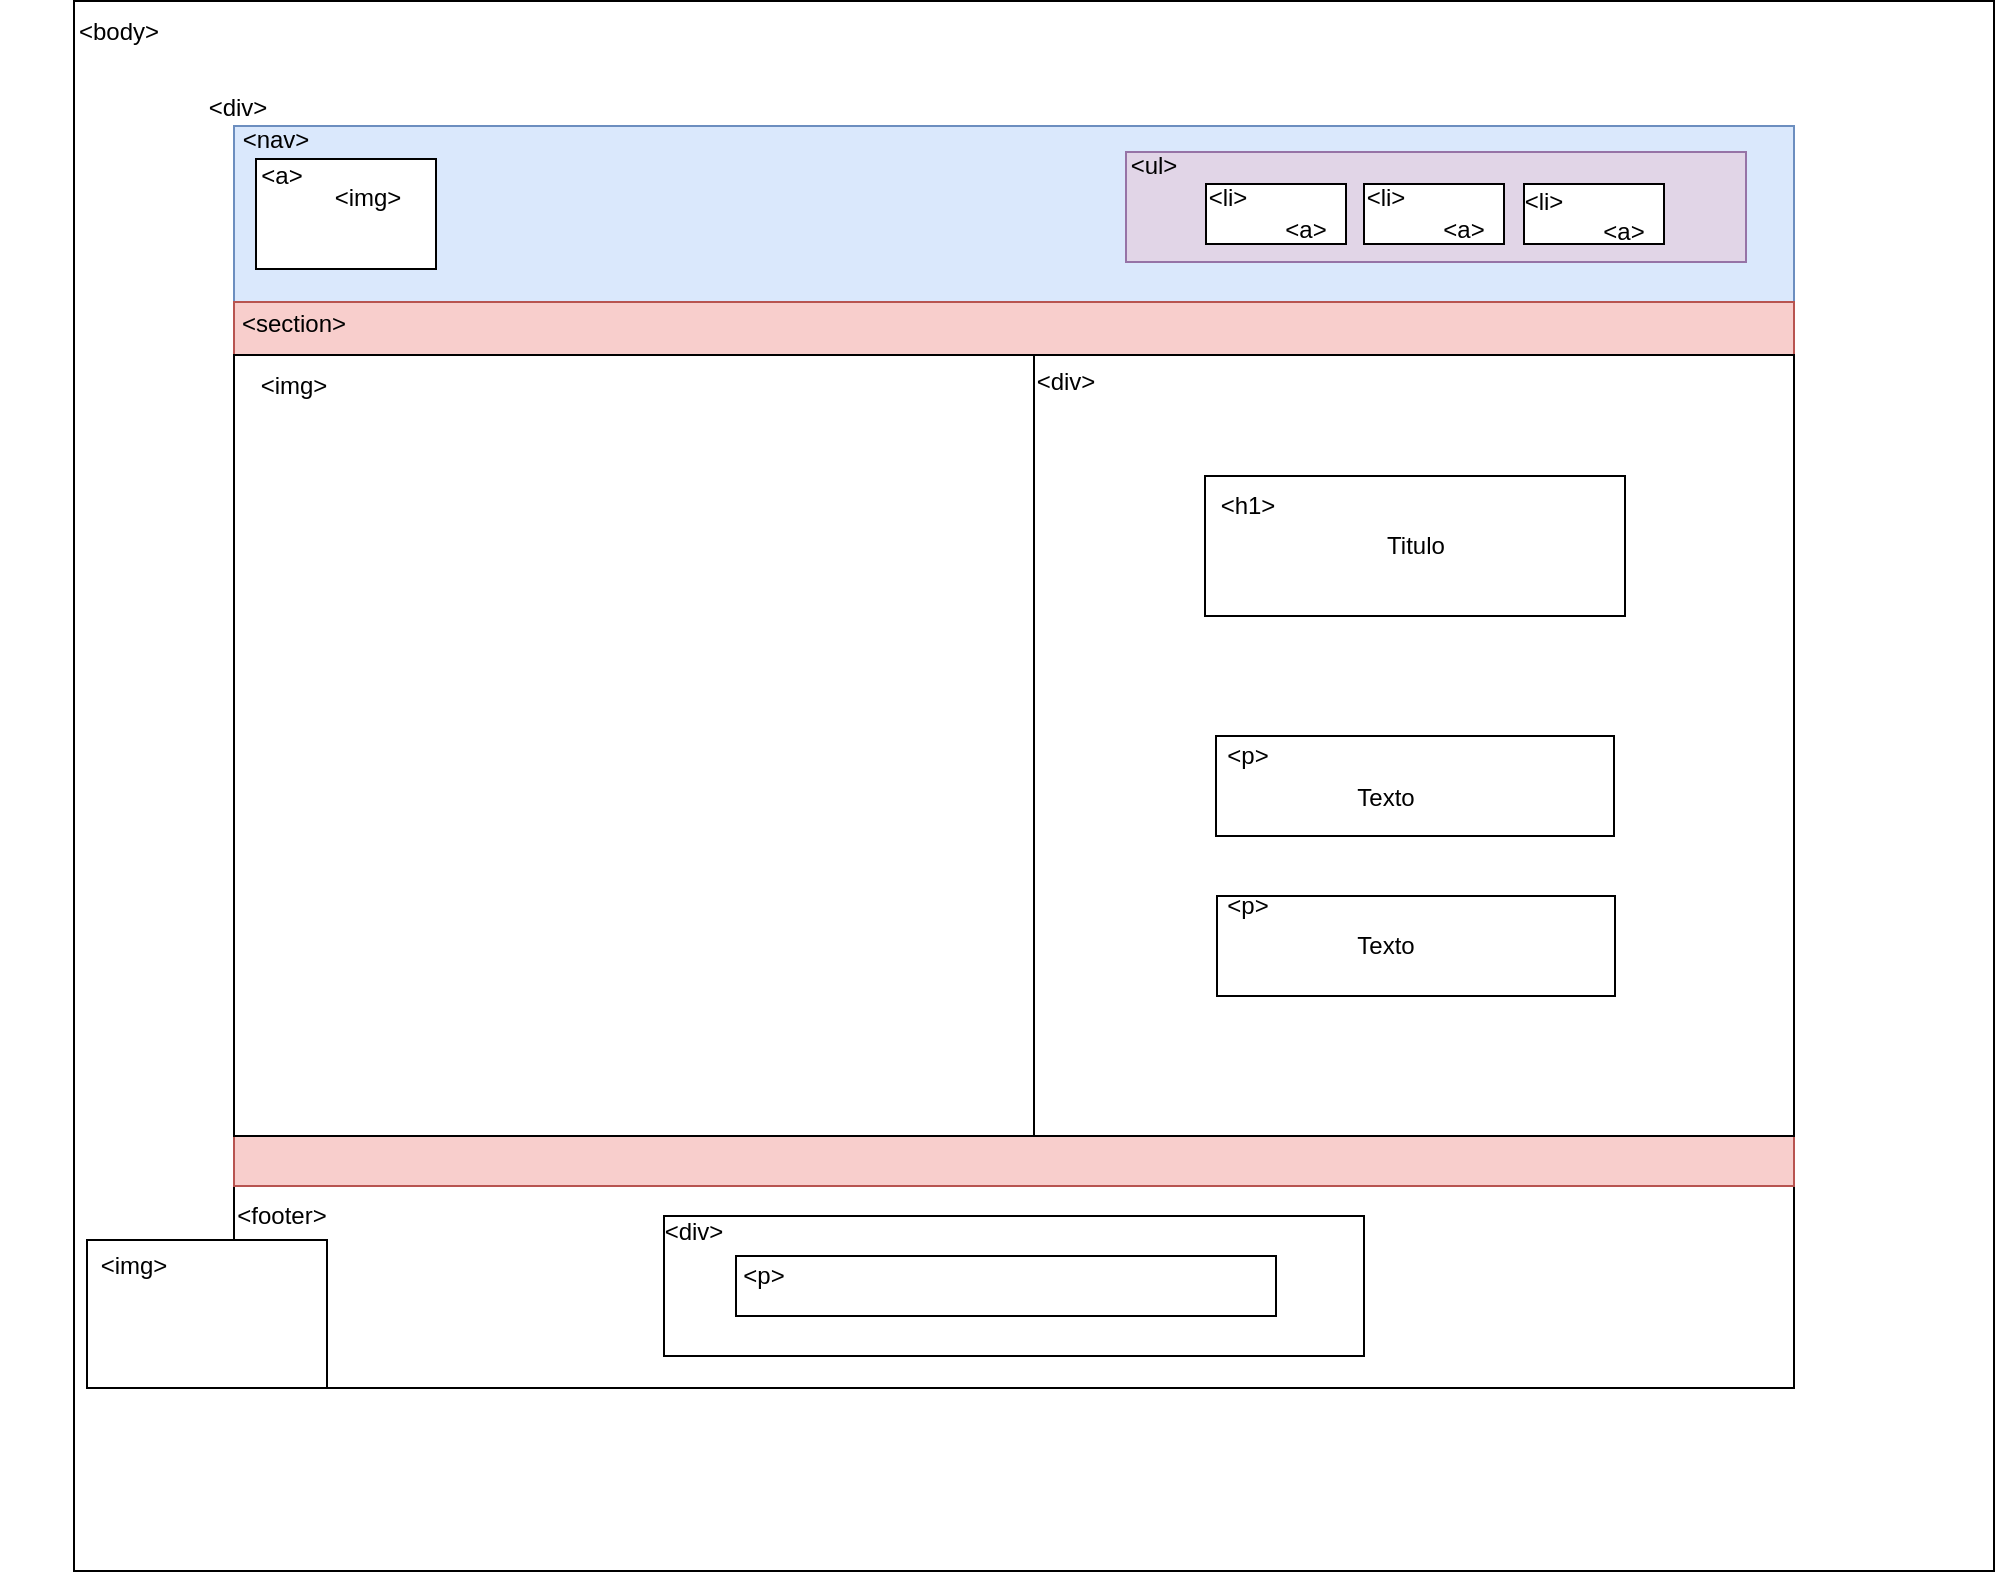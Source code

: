 <mxfile version="21.6.1" type="device">
  <diagram name="Página-1" id="GfYVgE0w-M5Sw0UFw3tH">
    <mxGraphModel dx="1434" dy="764" grid="1" gridSize="10" guides="1" tooltips="1" connect="1" arrows="1" fold="1" page="1" pageScale="1" pageWidth="827" pageHeight="1169" math="0" shadow="0">
      <root>
        <mxCell id="0" />
        <mxCell id="1" parent="0" />
        <mxCell id="Xo8bglUWD3z1-t6p-cdP-43" value="" style="rounded=0;whiteSpace=wrap;html=1;" parent="1" vertex="1">
          <mxGeometry x="831" y="144" width="40" height="30" as="geometry" />
        </mxCell>
        <mxCell id="Xo8bglUWD3z1-t6p-cdP-23" value="" style="rounded=0;whiteSpace=wrap;html=1;" parent="1" vertex="1">
          <mxGeometry x="230" y="52.5" width="960" height="785" as="geometry" />
        </mxCell>
        <mxCell id="Xo8bglUWD3z1-t6p-cdP-25" value="" style="rounded=0;whiteSpace=wrap;html=1;" parent="1" vertex="1">
          <mxGeometry x="310" y="116" width="780" height="630" as="geometry" />
        </mxCell>
        <mxCell id="Xo8bglUWD3z1-t6p-cdP-7" value="" style="rounded=0;whiteSpace=wrap;html=1;fillColor=#dae8fc;strokeColor=#6c8ebf;" parent="1" vertex="1">
          <mxGeometry x="310" y="115" width="780" height="88" as="geometry" />
        </mxCell>
        <mxCell id="Xo8bglUWD3z1-t6p-cdP-10" style="edgeStyle=orthogonalEdgeStyle;rounded=0;orthogonalLoop=1;jettySize=auto;html=1;exitX=1;exitY=1;exitDx=0;exitDy=0;entryX=1;entryY=1;entryDx=0;entryDy=0;" parent="1" edge="1">
          <mxGeometry relative="1" as="geometry">
            <mxPoint x="201" y="665" as="sourcePoint" />
            <mxPoint x="201" y="665" as="targetPoint" />
          </mxGeometry>
        </mxCell>
        <mxCell id="Xo8bglUWD3z1-t6p-cdP-21" value="&amp;lt;body&amp;gt;" style="text;html=1;align=center;verticalAlign=middle;resizable=0;points=[];autosize=1;strokeColor=none;fillColor=none;" parent="1" vertex="1">
          <mxGeometry x="221.5" y="52.5" width="60" height="30" as="geometry" />
        </mxCell>
        <mxCell id="Xo8bglUWD3z1-t6p-cdP-27" value="&amp;lt;div&amp;gt;" style="text;html=1;strokeColor=none;fillColor=none;align=center;verticalAlign=middle;whiteSpace=wrap;rounded=0;" parent="1" vertex="1">
          <mxGeometry x="281.5" y="91" width="60" height="30" as="geometry" />
        </mxCell>
        <mxCell id="Xo8bglUWD3z1-t6p-cdP-31" value="&amp;lt;nav&amp;gt;" style="text;html=1;strokeColor=none;fillColor=none;align=center;verticalAlign=middle;whiteSpace=wrap;rounded=0;" parent="1" vertex="1">
          <mxGeometry x="300.5" y="107" width="60" height="30" as="geometry" />
        </mxCell>
        <mxCell id="Xo8bglUWD3z1-t6p-cdP-33" value="" style="rounded=0;whiteSpace=wrap;html=1;" parent="1" vertex="1">
          <mxGeometry x="321" y="131.5" width="90" height="55" as="geometry" />
        </mxCell>
        <mxCell id="Xo8bglUWD3z1-t6p-cdP-34" value="" style="rounded=0;whiteSpace=wrap;html=1;fillColor=#e1d5e7;strokeColor=#9673a6;" parent="1" vertex="1">
          <mxGeometry x="756" y="128" width="310" height="55" as="geometry" />
        </mxCell>
        <mxCell id="Xo8bglUWD3z1-t6p-cdP-35" value="&amp;lt;a&amp;gt;" style="text;html=1;strokeColor=none;fillColor=none;align=center;verticalAlign=middle;whiteSpace=wrap;rounded=0;" parent="1" vertex="1">
          <mxGeometry x="314" y="131" width="40" height="18" as="geometry" />
        </mxCell>
        <mxCell id="Xo8bglUWD3z1-t6p-cdP-36" value="&amp;lt;img&amp;gt;" style="text;html=1;strokeColor=none;fillColor=none;align=center;verticalAlign=middle;whiteSpace=wrap;rounded=0;" parent="1" vertex="1">
          <mxGeometry x="356.5" y="146" width="40" height="10" as="geometry" />
        </mxCell>
        <mxCell id="Xo8bglUWD3z1-t6p-cdP-37" value="&amp;lt;ul&amp;gt;" style="text;html=1;strokeColor=none;fillColor=none;align=center;verticalAlign=middle;whiteSpace=wrap;rounded=0;" parent="1" vertex="1">
          <mxGeometry x="740" y="120" width="60" height="30" as="geometry" />
        </mxCell>
        <mxCell id="Xo8bglUWD3z1-t6p-cdP-38" value="" style="rounded=0;whiteSpace=wrap;html=1;" parent="1" vertex="1">
          <mxGeometry x="796" y="144" width="70" height="30" as="geometry" />
        </mxCell>
        <mxCell id="Xo8bglUWD3z1-t6p-cdP-46" value="&amp;lt;a&amp;gt;" style="text;html=1;strokeColor=none;fillColor=none;align=center;verticalAlign=middle;whiteSpace=wrap;rounded=0;" parent="1" vertex="1">
          <mxGeometry x="826" y="158" width="40" height="18" as="geometry" />
        </mxCell>
        <mxCell id="Xo8bglUWD3z1-t6p-cdP-47" value="&amp;lt;li&amp;gt;" style="text;html=1;strokeColor=none;fillColor=none;align=center;verticalAlign=middle;whiteSpace=wrap;rounded=0;" parent="1" vertex="1">
          <mxGeometry x="787" y="141.5" width="40" height="18" as="geometry" />
        </mxCell>
        <mxCell id="Xo8bglUWD3z1-t6p-cdP-53" value="" style="rounded=0;whiteSpace=wrap;html=1;" parent="1" vertex="1">
          <mxGeometry x="875" y="144" width="70" height="30" as="geometry" />
        </mxCell>
        <mxCell id="Xo8bglUWD3z1-t6p-cdP-54" value="&amp;lt;a&amp;gt;" style="text;html=1;strokeColor=none;fillColor=none;align=center;verticalAlign=middle;whiteSpace=wrap;rounded=0;" parent="1" vertex="1">
          <mxGeometry x="905" y="158" width="40" height="18" as="geometry" />
        </mxCell>
        <mxCell id="Xo8bglUWD3z1-t6p-cdP-55" value="&amp;lt;li&amp;gt;" style="text;html=1;strokeColor=none;fillColor=none;align=center;verticalAlign=middle;whiteSpace=wrap;rounded=0;" parent="1" vertex="1">
          <mxGeometry x="866" y="141.5" width="40" height="18" as="geometry" />
        </mxCell>
        <mxCell id="Xo8bglUWD3z1-t6p-cdP-56" value="" style="rounded=0;whiteSpace=wrap;html=1;" parent="1" vertex="1">
          <mxGeometry x="955" y="144" width="70" height="30" as="geometry" />
        </mxCell>
        <mxCell id="Xo8bglUWD3z1-t6p-cdP-57" value="&amp;lt;a&amp;gt;" style="text;html=1;strokeColor=none;fillColor=none;align=center;verticalAlign=middle;whiteSpace=wrap;rounded=0;" parent="1" vertex="1">
          <mxGeometry x="985" y="158.5" width="40" height="18" as="geometry" />
        </mxCell>
        <mxCell id="Xo8bglUWD3z1-t6p-cdP-58" value="&amp;lt;li&amp;gt;" style="text;html=1;strokeColor=none;fillColor=none;align=center;verticalAlign=middle;whiteSpace=wrap;rounded=0;" parent="1" vertex="1">
          <mxGeometry x="945" y="144" width="40" height="18" as="geometry" />
        </mxCell>
        <mxCell id="Xo8bglUWD3z1-t6p-cdP-59" value="&lt;/div&gt;" style="rounded=0;whiteSpace=wrap;html=1;fillColor=#f8cecc;strokeColor=#b85450;" parent="1" vertex="1">
          <mxGeometry x="310" y="203" width="780" height="442" as="geometry" />
        </mxCell>
        <mxCell id="Xo8bglUWD3z1-t6p-cdP-60" value="&amp;lt;section&amp;gt;" style="text;html=1;strokeColor=none;fillColor=none;align=center;verticalAlign=middle;whiteSpace=wrap;rounded=0;" parent="1" vertex="1">
          <mxGeometry x="310" y="199" width="60" height="30" as="geometry" />
        </mxCell>
        <mxCell id="Xo8bglUWD3z1-t6p-cdP-61" value="&lt;div&gt;&lt;br&gt;&lt;/div&gt;" style="rounded=0;whiteSpace=wrap;html=1;" parent="1" vertex="1">
          <mxGeometry x="310" y="229.5" width="400" height="390.5" as="geometry" />
        </mxCell>
        <mxCell id="Xo8bglUWD3z1-t6p-cdP-62" value="&amp;lt;img&amp;gt;" style="text;html=1;strokeColor=none;fillColor=none;align=center;verticalAlign=middle;whiteSpace=wrap;rounded=0;" parent="1" vertex="1">
          <mxGeometry x="310" y="229.5" width="60" height="30" as="geometry" />
        </mxCell>
        <mxCell id="Xo8bglUWD3z1-t6p-cdP-69" value="&amp;lt;footer&amp;gt;" style="text;html=1;strokeColor=none;fillColor=none;align=center;verticalAlign=middle;whiteSpace=wrap;rounded=0;" parent="1" vertex="1">
          <mxGeometry x="304" y="645" width="60" height="30" as="geometry" />
        </mxCell>
        <mxCell id="Xo8bglUWD3z1-t6p-cdP-72" value="&lt;div&gt;&lt;br&gt;&lt;/div&gt;" style="rounded=0;whiteSpace=wrap;html=1;" parent="1" vertex="1">
          <mxGeometry x="710" y="229.5" width="380" height="390.5" as="geometry" />
        </mxCell>
        <mxCell id="Xo8bglUWD3z1-t6p-cdP-75" value="&amp;lt;div&amp;gt;" style="text;html=1;strokeColor=none;fillColor=none;align=center;verticalAlign=middle;whiteSpace=wrap;rounded=0;" parent="1" vertex="1">
          <mxGeometry x="696" y="228" width="60" height="30" as="geometry" />
        </mxCell>
        <mxCell id="Xo8bglUWD3z1-t6p-cdP-81" value="Titulo" style="rounded=0;whiteSpace=wrap;html=1;" parent="1" vertex="1">
          <mxGeometry x="795.5" y="290" width="210" height="70" as="geometry" />
        </mxCell>
        <mxCell id="Xo8bglUWD3z1-t6p-cdP-82" value="&amp;lt;h1&amp;gt;" style="text;html=1;strokeColor=none;fillColor=none;align=center;verticalAlign=middle;whiteSpace=wrap;rounded=0;" parent="1" vertex="1">
          <mxGeometry x="787" y="290" width="60" height="30" as="geometry" />
        </mxCell>
        <mxCell id="Xo8bglUWD3z1-t6p-cdP-84" value="" style="rounded=0;whiteSpace=wrap;html=1;" parent="1" vertex="1">
          <mxGeometry x="801" y="420" width="199" height="50" as="geometry" />
        </mxCell>
        <mxCell id="Xo8bglUWD3z1-t6p-cdP-85" value="&amp;lt;p&amp;gt;" style="text;html=1;strokeColor=none;fillColor=none;align=center;verticalAlign=middle;whiteSpace=wrap;rounded=0;" parent="1" vertex="1">
          <mxGeometry x="787" y="415" width="60" height="30" as="geometry" />
        </mxCell>
        <mxCell id="Xo8bglUWD3z1-t6p-cdP-86" value="Texto" style="text;html=1;strokeColor=none;fillColor=none;align=center;verticalAlign=middle;whiteSpace=wrap;rounded=0;" parent="1" vertex="1">
          <mxGeometry x="856" y="436.25" width="60" height="30" as="geometry" />
        </mxCell>
        <mxCell id="Xo8bglUWD3z1-t6p-cdP-88" value="" style="rounded=0;whiteSpace=wrap;html=1;" parent="1" vertex="1">
          <mxGeometry x="801.5" y="500" width="199" height="50" as="geometry" />
        </mxCell>
        <mxCell id="Xo8bglUWD3z1-t6p-cdP-89" value="&amp;lt;p&amp;gt;" style="text;html=1;strokeColor=none;fillColor=none;align=center;verticalAlign=middle;whiteSpace=wrap;rounded=0;" parent="1" vertex="1">
          <mxGeometry x="787" y="490" width="60" height="30" as="geometry" />
        </mxCell>
        <mxCell id="Xo8bglUWD3z1-t6p-cdP-90" value="Texto" style="text;html=1;strokeColor=none;fillColor=none;align=center;verticalAlign=middle;whiteSpace=wrap;rounded=0;" parent="1" vertex="1">
          <mxGeometry x="856" y="510" width="60" height="30" as="geometry" />
        </mxCell>
        <mxCell id="Xo8bglUWD3z1-t6p-cdP-97" value="" style="rounded=0;whiteSpace=wrap;html=1;" parent="1" vertex="1">
          <mxGeometry x="525" y="660" width="350" height="70" as="geometry" />
        </mxCell>
        <mxCell id="Xo8bglUWD3z1-t6p-cdP-98" value="&amp;lt;div&amp;gt;" style="text;html=1;strokeColor=none;fillColor=none;align=center;verticalAlign=middle;whiteSpace=wrap;rounded=0;" parent="1" vertex="1">
          <mxGeometry x="510" y="653" width="60" height="30" as="geometry" />
        </mxCell>
        <mxCell id="Xo8bglUWD3z1-t6p-cdP-100" value="" style="rounded=0;whiteSpace=wrap;html=1;" parent="1" vertex="1">
          <mxGeometry x="561" y="680" width="270" height="30" as="geometry" />
        </mxCell>
        <mxCell id="Xo8bglUWD3z1-t6p-cdP-101" value="&amp;lt;p&amp;gt;" style="text;html=1;strokeColor=none;fillColor=none;align=center;verticalAlign=middle;whiteSpace=wrap;rounded=0;" parent="1" vertex="1">
          <mxGeometry x="545" y="675" width="60" height="30" as="geometry" />
        </mxCell>
        <mxCell id="Xo8bglUWD3z1-t6p-cdP-102" value="" style="rounded=0;whiteSpace=wrap;html=1;" parent="1" vertex="1">
          <mxGeometry x="236.5" y="672" width="120" height="74" as="geometry" />
        </mxCell>
        <mxCell id="Xo8bglUWD3z1-t6p-cdP-103" value="&amp;lt;img&amp;gt;" style="text;html=1;strokeColor=none;fillColor=none;align=center;verticalAlign=middle;whiteSpace=wrap;rounded=0;" parent="1" vertex="1">
          <mxGeometry x="230" y="660" width="60" height="50" as="geometry" />
        </mxCell>
      </root>
    </mxGraphModel>
  </diagram>
</mxfile>
